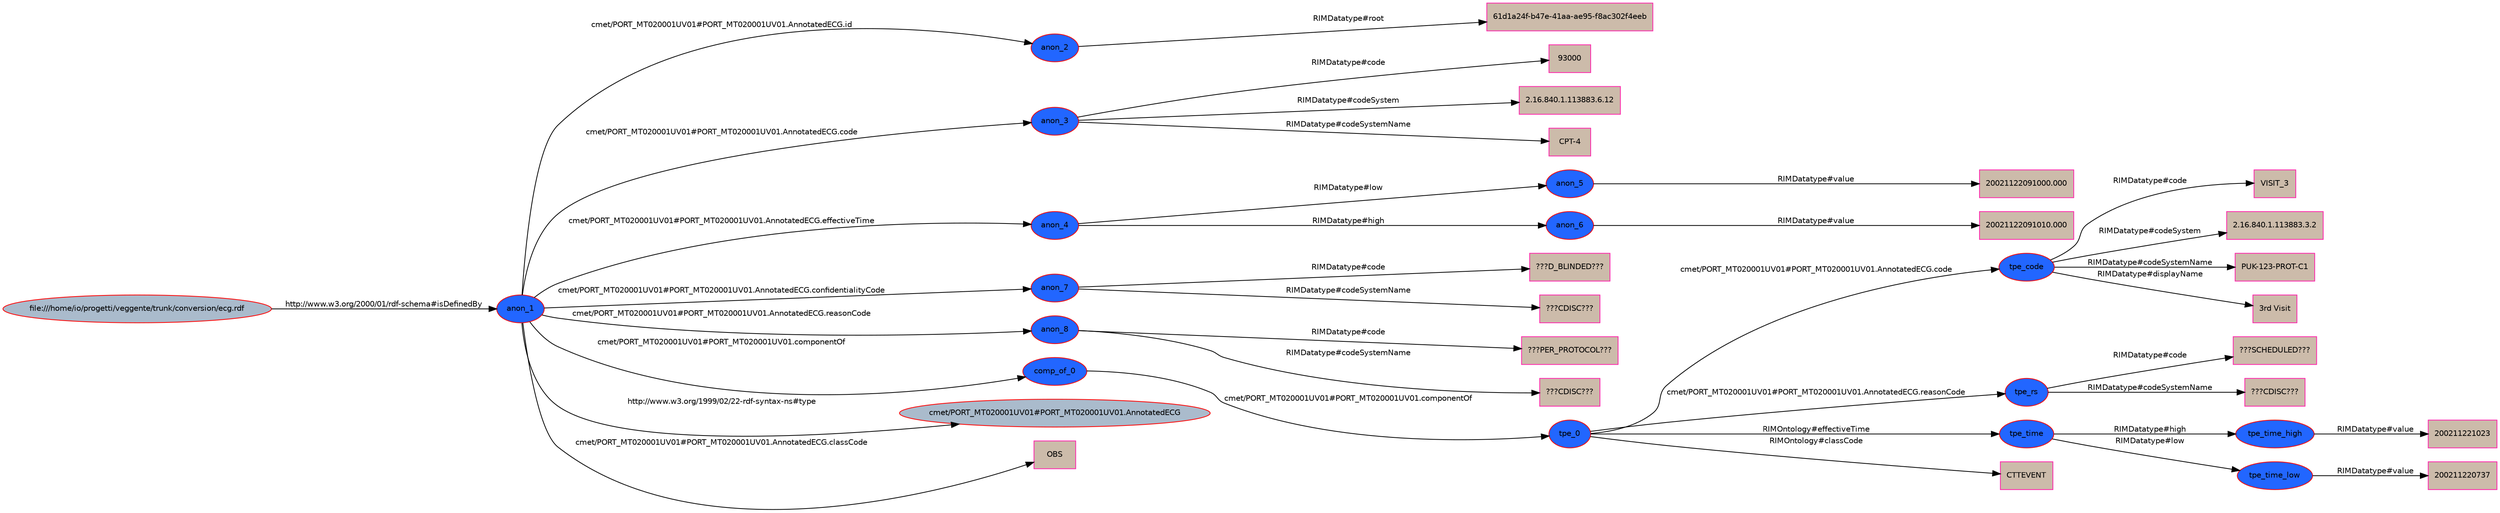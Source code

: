 digraph dotfile {
rankdir=LR;

"anon_1" [color="red",fontcolor="black",style="filled",fillcolor="#2266ff",fontname="Helvetica",fontsize="10",shape="ellipse"];
"anon_2" [color="red",fontcolor="black",style="filled",fillcolor="#2266ff",fontname="Helvetica",fontsize="10",shape="ellipse"];
"anon_3" [color="red",fontcolor="black",style="filled",fillcolor="#2266ff",fontname="Helvetica",fontsize="10",shape="ellipse"];
"anon_4" [color="red",fontcolor="black",style="filled",fillcolor="#2266ff",fontname="Helvetica",fontsize="10",shape="ellipse"];
"anon_5" [color="red",fontcolor="black",style="filled",fillcolor="#2266ff",fontname="Helvetica",fontsize="10",shape="ellipse"];
"anon_6" [color="red",fontcolor="black",style="filled",fillcolor="#2266ff",fontname="Helvetica",fontsize="10",shape="ellipse"];
"anon_7" [color="red",fontcolor="black",style="filled",fillcolor="#2266ff",fontname="Helvetica",fontsize="10",shape="ellipse"];
"anon_8" [color="red",fontcolor="black",style="filled",fillcolor="#2266ff",fontname="Helvetica",fontsize="10",shape="ellipse"];
"comp_of_0" [color="red",fontcolor="black",style="filled",fillcolor="#2266ff",fontname="Helvetica",fontsize="10",shape="ellipse"];
"cmet/PORT_MT020001UV01#PORT_MT020001UV01.AnnotatedECG" [color="red",fontcolor="black",style="filled",fillcolor="#aabbcc",fontname="Helvetica",fontsize="10",shape="ellipse"];
"file:///home/io/progetti/veggente/trunk/conversion/ecg.rdf" [color="red",fontcolor="black",style="filled",fillcolor="#aabbcc",fontname="Helvetica",fontsize="10",shape="ellipse"];
"tpe_0" [color="red",fontcolor="black",style="filled",fillcolor="#2266ff",fontname="Helvetica",fontsize="10",shape="ellipse"];
"tpe_code" [color="red",fontcolor="black",style="filled",fillcolor="#2266ff",fontname="Helvetica",fontsize="10",shape="ellipse"];
"tpe_rs" [color="red",fontcolor="black",style="filled",fillcolor="#2266ff",fontname="Helvetica",fontsize="10",shape="ellipse"];
"tpe_time" [color="red",fontcolor="black",style="filled",fillcolor="#2266ff",fontname="Helvetica",fontsize="10",shape="ellipse"];
"tpe_time_high" [color="red",fontcolor="black",style="filled",fillcolor="#2266ff",fontname="Helvetica",fontsize="10",shape="ellipse"];
"tpe_time_low" [color="red",fontcolor="black",style="filled",fillcolor="#2266ff",fontname="Helvetica",fontsize="10",shape="ellipse"];
"anon_1" -> "cmet/PORT_MT020001UV01#PORT_MT020001UV01.AnnotatedECG"  [label="http://www.w3.org/1999/02/22-rdf-syntax-ns#type",fontsize="10",fontname="Helvetica",color="black",fontcolor="black",style="solid"];
"literal_0" [label="OBS",color="#ff22aa",fontcolor="black",style="filled",fillcolor="#ccbbaa",fontname="Helvetica",fontsize="10",shape="box"];
"anon_1" -> "literal_0"  [label="cmet/PORT_MT020001UV01#PORT_MT020001UV01.AnnotatedECG.classCode",fontsize="10",fontname="Helvetica",color="black",fontcolor="black",style="solid"];
"anon_1" -> "anon_2"  [label="cmet/PORT_MT020001UV01#PORT_MT020001UV01.AnnotatedECG.id",fontsize="10",fontname="Helvetica",color="black",fontcolor="black",style="solid"];
"anon_1" -> "anon_3"  [label="cmet/PORT_MT020001UV01#PORT_MT020001UV01.AnnotatedECG.code",fontsize="10",fontname="Helvetica",color="black",fontcolor="black",style="solid"];
"anon_1" -> "anon_4"  [label="cmet/PORT_MT020001UV01#PORT_MT020001UV01.AnnotatedECG.effectiveTime",fontsize="10",fontname="Helvetica",color="black",fontcolor="black",style="solid"];
"anon_1" -> "anon_7"  [label="cmet/PORT_MT020001UV01#PORT_MT020001UV01.AnnotatedECG.confidentialityCode",fontsize="10",fontname="Helvetica",color="black",fontcolor="black",style="solid"];
"anon_1" -> "anon_8"  [label="cmet/PORT_MT020001UV01#PORT_MT020001UV01.AnnotatedECG.reasonCode",fontsize="10",fontname="Helvetica",color="black",fontcolor="black",style="solid"];
"anon_1" -> "comp_of_0"  [label="cmet/PORT_MT020001UV01#PORT_MT020001UV01.componentOf",fontsize="10",fontname="Helvetica",color="black",fontcolor="black",style="solid"];
"literal_1" [label="61d1a24f-b47e-41aa-ae95-f8ac302f4eeb",color="#ff22aa",fontcolor="black",style="filled",fillcolor="#ccbbaa",fontname="Helvetica",fontsize="10",shape="box"];
"anon_2" -> "literal_1"  [label="RIMDatatype#root",fontsize="10",fontname="Helvetica",color="black",fontcolor="black",style="solid"];
"literal_2" [label="93000",color="#ff22aa",fontcolor="black",style="filled",fillcolor="#ccbbaa",fontname="Helvetica",fontsize="10",shape="box"];
"anon_3" -> "literal_2"  [label="RIMDatatype#code",fontsize="10",fontname="Helvetica",color="black",fontcolor="black",style="solid"];
"literal_3" [label="2.16.840.1.113883.6.12",color="#ff22aa",fontcolor="black",style="filled",fillcolor="#ccbbaa",fontname="Helvetica",fontsize="10",shape="box"];
"anon_3" -> "literal_3"  [label="RIMDatatype#codeSystem",fontsize="10",fontname="Helvetica",color="black",fontcolor="black",style="solid"];
"literal_4" [label="CPT-4",color="#ff22aa",fontcolor="black",style="filled",fillcolor="#ccbbaa",fontname="Helvetica",fontsize="10",shape="box"];
"anon_3" -> "literal_4"  [label="RIMDatatype#codeSystemName",fontsize="10",fontname="Helvetica",color="black",fontcolor="black",style="solid"];
"anon_4" -> "anon_5"  [label="RIMDatatype#low",fontsize="10",fontname="Helvetica",color="black",fontcolor="black",style="solid"];
"anon_4" -> "anon_6"  [label="RIMDatatype#high",fontsize="10",fontname="Helvetica",color="black",fontcolor="black",style="solid"];
"literal_5" [label="20021122091000.000",color="#ff22aa",fontcolor="black",style="filled",fillcolor="#ccbbaa",fontname="Helvetica",fontsize="10",shape="box"];
"anon_5" -> "literal_5"  [label="RIMDatatype#value",fontsize="10",fontname="Helvetica",color="black",fontcolor="black",style="solid"];
"literal_6" [label="20021122091010.000",color="#ff22aa",fontcolor="black",style="filled",fillcolor="#ccbbaa",fontname="Helvetica",fontsize="10",shape="box"];
"anon_6" -> "literal_6"  [label="RIMDatatype#value",fontsize="10",fontname="Helvetica",color="black",fontcolor="black",style="solid"];
"literal_7" [label="???D_BLINDED???",color="#ff22aa",fontcolor="black",style="filled",fillcolor="#ccbbaa",fontname="Helvetica",fontsize="10",shape="box"];
"anon_7" -> "literal_7"  [label="RIMDatatype#code",fontsize="10",fontname="Helvetica",color="black",fontcolor="black",style="solid"];
"literal_8" [label="???CDISC???",color="#ff22aa",fontcolor="black",style="filled",fillcolor="#ccbbaa",fontname="Helvetica",fontsize="10",shape="box"];
"anon_7" -> "literal_8"  [label="RIMDatatype#codeSystemName",fontsize="10",fontname="Helvetica",color="black",fontcolor="black",style="solid"];
"literal_9" [label="???PER_PROTOCOL???",color="#ff22aa",fontcolor="black",style="filled",fillcolor="#ccbbaa",fontname="Helvetica",fontsize="10",shape="box"];
"anon_8" -> "literal_9"  [label="RIMDatatype#code",fontsize="10",fontname="Helvetica",color="black",fontcolor="black",style="solid"];
"literal_10" [label="???CDISC???",color="#ff22aa",fontcolor="black",style="filled",fillcolor="#ccbbaa",fontname="Helvetica",fontsize="10",shape="box"];
"anon_8" -> "literal_10"  [label="RIMDatatype#codeSystemName",fontsize="10",fontname="Helvetica",color="black",fontcolor="black",style="solid"];
"comp_of_0" -> "tpe_0"  [label="cmet/PORT_MT020001UV01#PORT_MT020001UV01.componentOf",fontsize="10",fontname="Helvetica",color="black",fontcolor="black",style="solid"];
"file:///home/io/progetti/veggente/trunk/conversion/ecg.rdf" -> "anon_1"  [label="http://www.w3.org/2000/01/rdf-schema#isDefinedBy",fontsize="10",fontname="Helvetica",color="black",fontcolor="black",style="solid"];
"literal_11" [label="CTTEVENT",color="#ff22aa",fontcolor="black",style="filled",fillcolor="#ccbbaa",fontname="Helvetica",fontsize="10",shape="box"];
"tpe_0" -> "literal_11"  [label="RIMOntology#classCode",fontsize="10",fontname="Helvetica",color="black",fontcolor="black",style="solid"];
"tpe_0" -> "tpe_code"  [label="cmet/PORT_MT020001UV01#PORT_MT020001UV01.AnnotatedECG.code",fontsize="10",fontname="Helvetica",color="black",fontcolor="black",style="solid"];
"tpe_0" -> "tpe_time"  [label="RIMOntology#effectiveTime",fontsize="10",fontname="Helvetica",color="black",fontcolor="black",style="solid"];
"tpe_0" -> "tpe_rs"  [label="cmet/PORT_MT020001UV01#PORT_MT020001UV01.AnnotatedECG.reasonCode",fontsize="10",fontname="Helvetica",color="black",fontcolor="black",style="solid"];
"literal_12" [label="VISIT_3",color="#ff22aa",fontcolor="black",style="filled",fillcolor="#ccbbaa",fontname="Helvetica",fontsize="10",shape="box"];
"tpe_code" -> "literal_12"  [label="RIMDatatype#code",fontsize="10",fontname="Helvetica",color="black",fontcolor="black",style="solid"];
"literal_13" [label="2.16.840.1.113883.3.2",color="#ff22aa",fontcolor="black",style="filled",fillcolor="#ccbbaa",fontname="Helvetica",fontsize="10",shape="box"];
"tpe_code" -> "literal_13"  [label="RIMDatatype#codeSystem",fontsize="10",fontname="Helvetica",color="black",fontcolor="black",style="solid"];
"literal_14" [label="PUK-123-PROT-C1",color="#ff22aa",fontcolor="black",style="filled",fillcolor="#ccbbaa",fontname="Helvetica",fontsize="10",shape="box"];
"tpe_code" -> "literal_14"  [label="RIMDatatype#codeSystemName",fontsize="10",fontname="Helvetica",color="black",fontcolor="black",style="solid"];
"literal_15" [label="3rd Visit",color="#ff22aa",fontcolor="black",style="filled",fillcolor="#ccbbaa",fontname="Helvetica",fontsize="10",shape="box"];
"tpe_code" -> "literal_15"  [label="RIMDatatype#displayName",fontsize="10",fontname="Helvetica",color="black",fontcolor="black",style="solid"];
"literal_16" [label="???SCHEDULED???",color="#ff22aa",fontcolor="black",style="filled",fillcolor="#ccbbaa",fontname="Helvetica",fontsize="10",shape="box"];
"tpe_rs" -> "literal_16"  [label="RIMDatatype#code",fontsize="10",fontname="Helvetica",color="black",fontcolor="black",style="solid"];
"literal_17" [label="???CDISC???",color="#ff22aa",fontcolor="black",style="filled",fillcolor="#ccbbaa",fontname="Helvetica",fontsize="10",shape="box"];
"tpe_rs" -> "literal_17"  [label="RIMDatatype#codeSystemName",fontsize="10",fontname="Helvetica",color="black",fontcolor="black",style="solid"];
"tpe_time" -> "tpe_time_low"  [label="RIMDatatype#low",fontsize="10",fontname="Helvetica",color="black",fontcolor="black",style="solid"];
"tpe_time" -> "tpe_time_high"  [label="RIMDatatype#high",fontsize="10",fontname="Helvetica",color="black",fontcolor="black",style="solid"];
"literal_18" [label="200211221023",color="#ff22aa",fontcolor="black",style="filled",fillcolor="#ccbbaa",fontname="Helvetica",fontsize="10",shape="box"];
"tpe_time_high" -> "literal_18"  [label="RIMDatatype#value",fontsize="10",fontname="Helvetica",color="black",fontcolor="black",style="solid"];
"literal_19" [label="200211220737",color="#ff22aa",fontcolor="black",style="filled",fillcolor="#ccbbaa",fontname="Helvetica",fontsize="10",shape="box"];
"tpe_time_low" -> "literal_19"  [label="RIMDatatype#value",fontsize="10",fontname="Helvetica",color="black",fontcolor="black",style="solid"];

}

